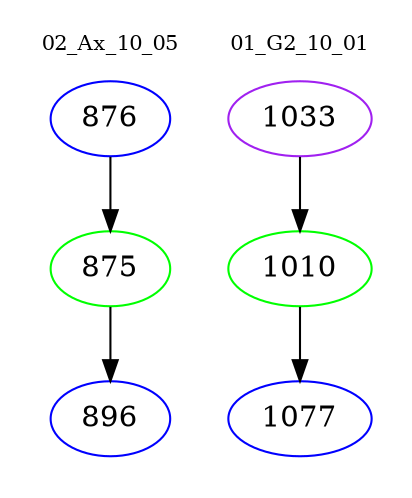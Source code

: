 digraph{
subgraph cluster_0 {
color = white
label = "02_Ax_10_05";
fontsize=10;
T0_876 [label="876", color="blue"]
T0_876 -> T0_875 [color="black"]
T0_875 [label="875", color="green"]
T0_875 -> T0_896 [color="black"]
T0_896 [label="896", color="blue"]
}
subgraph cluster_1 {
color = white
label = "01_G2_10_01";
fontsize=10;
T1_1033 [label="1033", color="purple"]
T1_1033 -> T1_1010 [color="black"]
T1_1010 [label="1010", color="green"]
T1_1010 -> T1_1077 [color="black"]
T1_1077 [label="1077", color="blue"]
}
}
